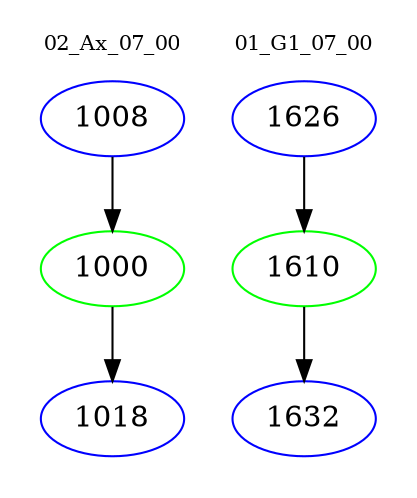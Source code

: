 digraph{
subgraph cluster_0 {
color = white
label = "02_Ax_07_00";
fontsize=10;
T0_1008 [label="1008", color="blue"]
T0_1008 -> T0_1000 [color="black"]
T0_1000 [label="1000", color="green"]
T0_1000 -> T0_1018 [color="black"]
T0_1018 [label="1018", color="blue"]
}
subgraph cluster_1 {
color = white
label = "01_G1_07_00";
fontsize=10;
T1_1626 [label="1626", color="blue"]
T1_1626 -> T1_1610 [color="black"]
T1_1610 [label="1610", color="green"]
T1_1610 -> T1_1632 [color="black"]
T1_1632 [label="1632", color="blue"]
}
}
